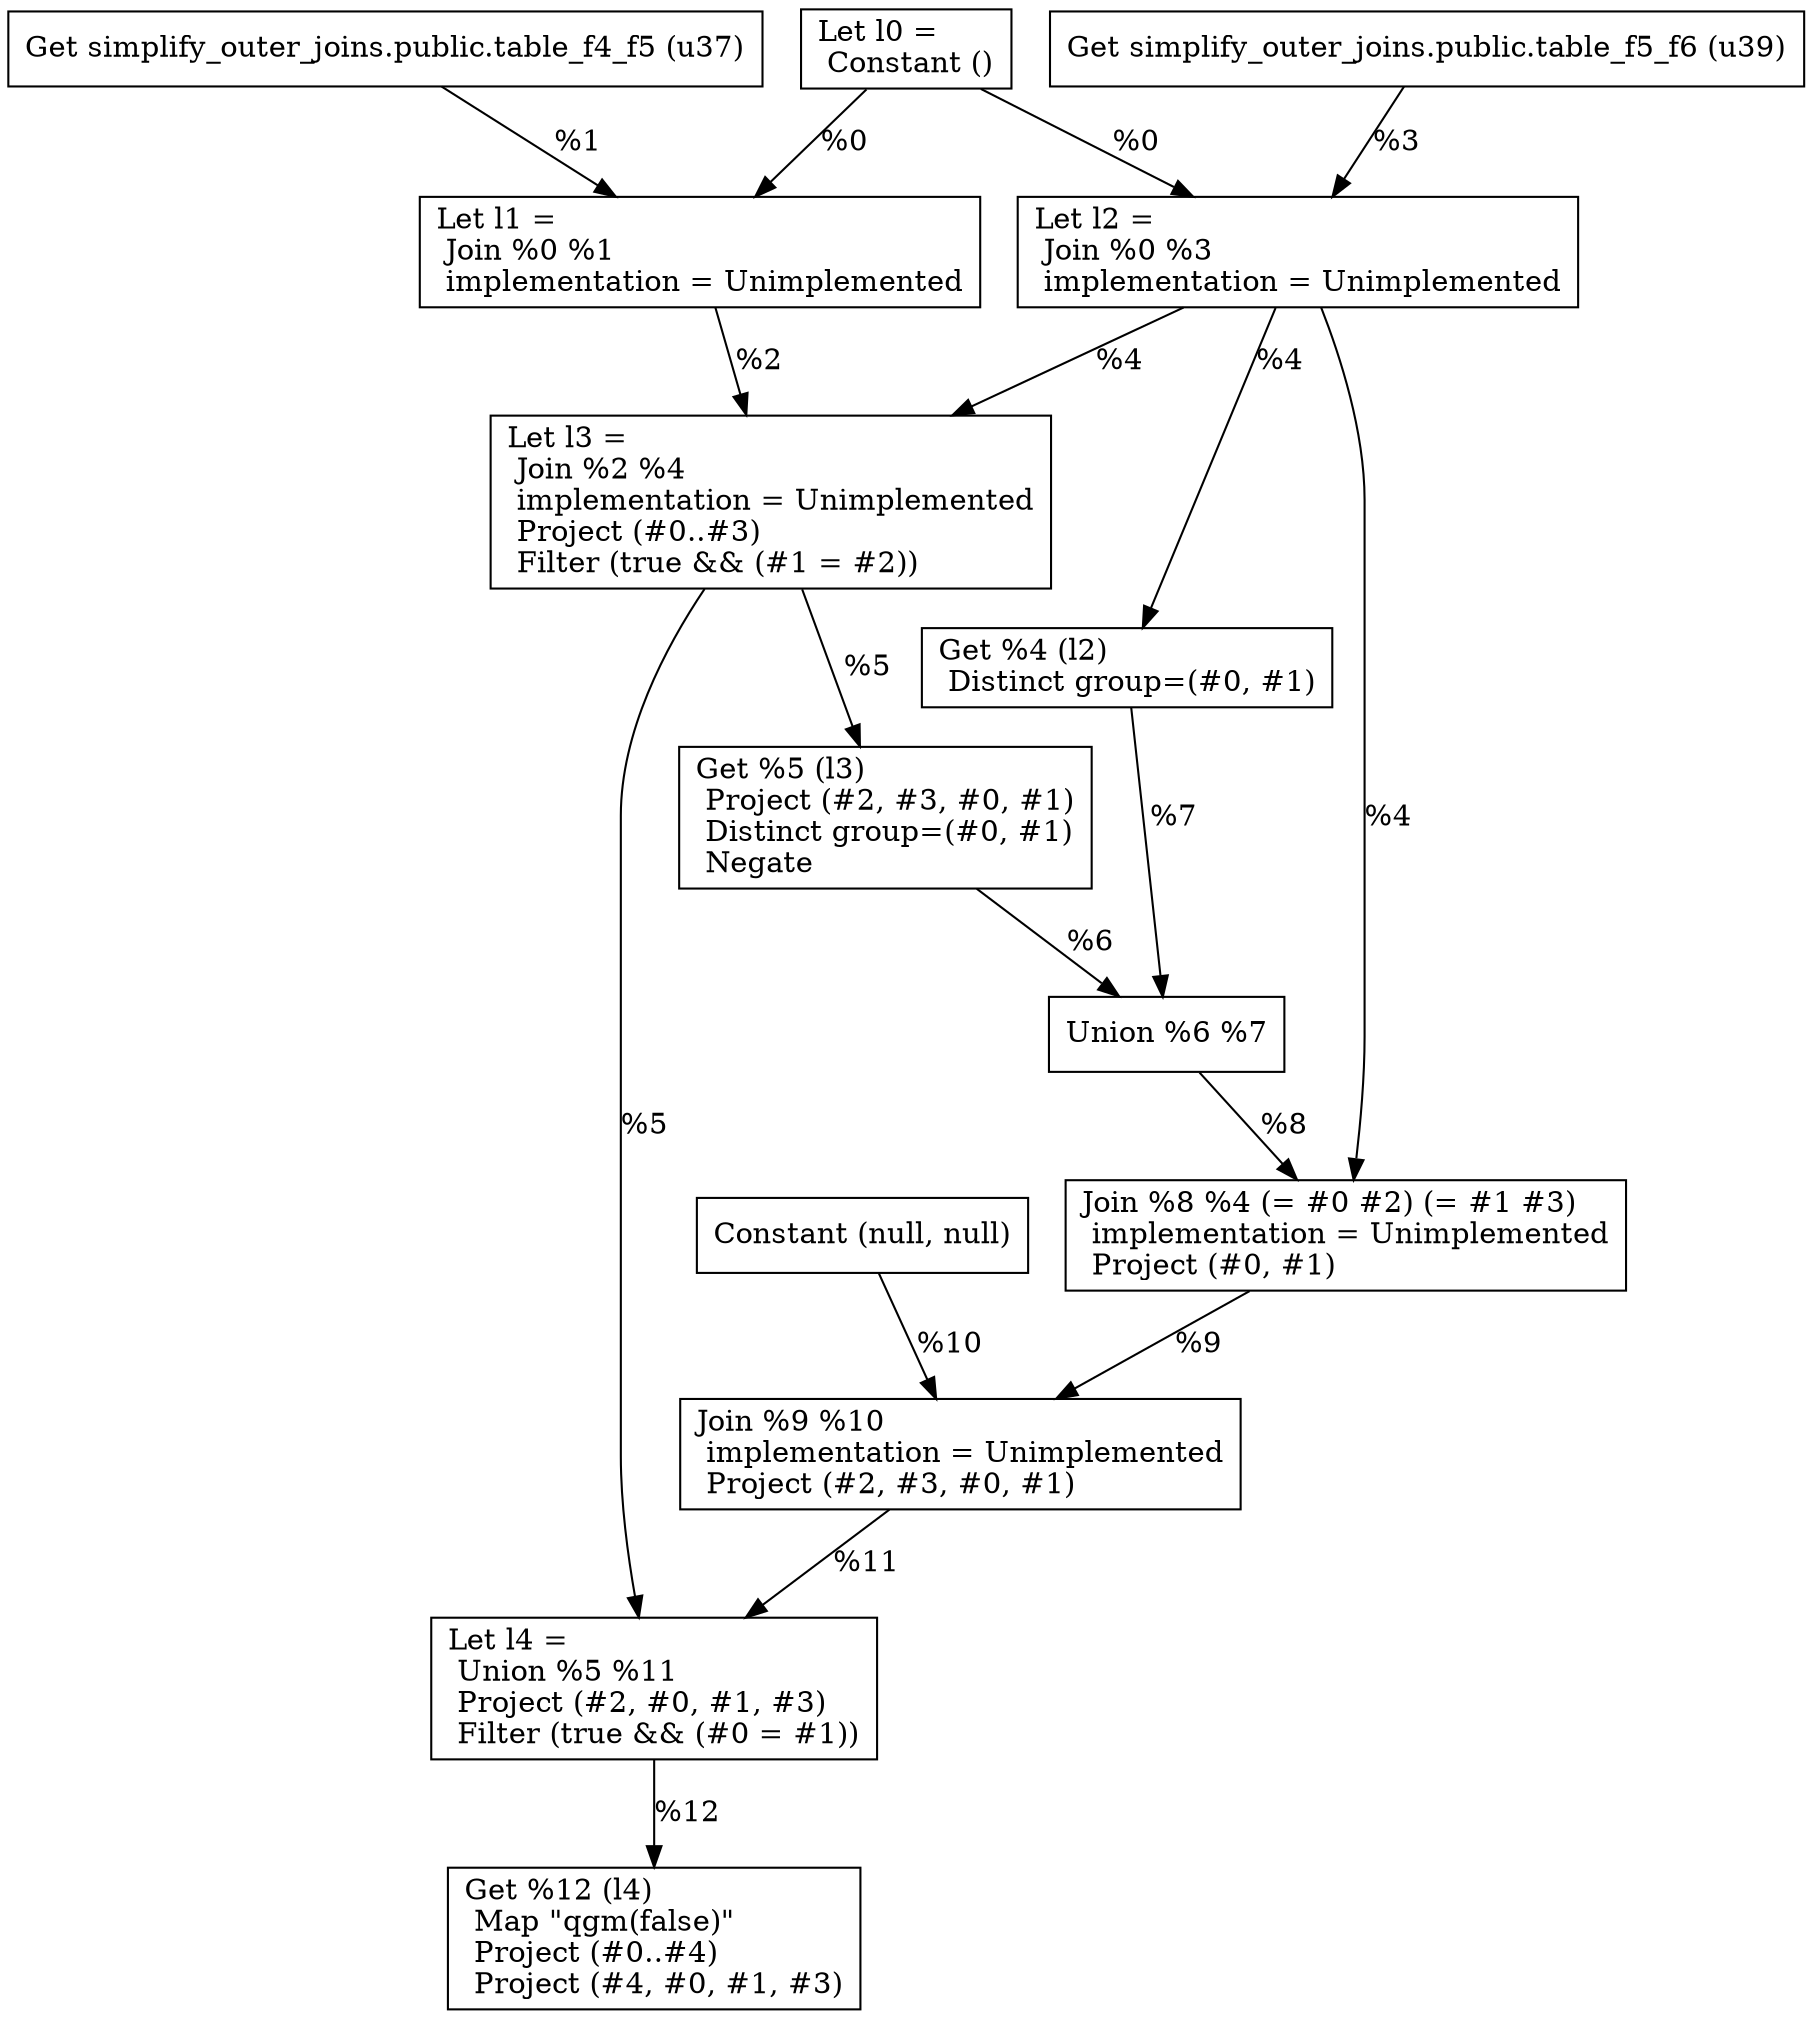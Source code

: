 digraph G {
    node0 [shape = record, label="Let l0 =\l Constant ()\l"]
    node1 [shape = record, label=" Get simplify_outer_joins.public.table_f4_f5 (u37)\l"]
    node2 [shape = record, label="Let l1 =\l Join %0 %1\l  implementation = Unimplemented\l"]
    node3 [shape = record, label=" Get simplify_outer_joins.public.table_f5_f6 (u39)\l"]
    node4 [shape = record, label="Let l2 =\l Join %0 %3\l  implementation = Unimplemented\l"]
    node5 [shape = record, label="Let l3 =\l Join %2 %4\l  implementation = Unimplemented\l Project (#0..#3)\l Filter (true && (#1 = #2))\l"]
    node6 [shape = record, label=" Get %5 (l3)\l Project (#2, #3, #0, #1)\l Distinct group=(#0, #1)\l Negate\l"]
    node7 [shape = record, label=" Get %4 (l2)\l Distinct group=(#0, #1)\l"]
    node8 [shape = record, label=" Union %6 %7\l"]
    node9 [shape = record, label=" Join %8 %4 (= #0 #2) (= #1 #3)\l  implementation = Unimplemented\l Project (#0, #1)\l"]
    node10 [shape = record, label=" Constant (null, null)\l"]
    node11 [shape = record, label=" Join %9 %10\l  implementation = Unimplemented\l Project (#2, #3, #0, #1)\l"]
    node12 [shape = record, label="Let l4 =\l Union %5 %11\l Project (#2, #0, #1, #3)\l Filter (true && (#0 = #1))\l"]
    node13 [shape = record, label=" Get %12 (l4)\l Map \"qgm(false)\"\l Project (#0..#4)\l Project (#4, #0, #1, #3)\l"]
    node3 -> node4 [label = "%3\l"]
    node4 -> node9 [label = "%4\l"]
    node12 -> node13 [label = "%12\l"]
    node0 -> node4 [label = "%0\l"]
    node5 -> node6 [label = "%5\l"]
    node11 -> node12 [label = "%11\l"]
    node0 -> node2 [label = "%0\l"]
    node10 -> node11 [label = "%10\l"]
    node5 -> node12 [label = "%5\l"]
    node4 -> node5 [label = "%4\l"]
    node2 -> node5 [label = "%2\l"]
    node4 -> node7 [label = "%4\l"]
    node1 -> node2 [label = "%1\l"]
    node8 -> node9 [label = "%8\l"]
    node6 -> node8 [label = "%6\l"]
    node7 -> node8 [label = "%7\l"]
    node9 -> node11 [label = "%9\l"]
}
